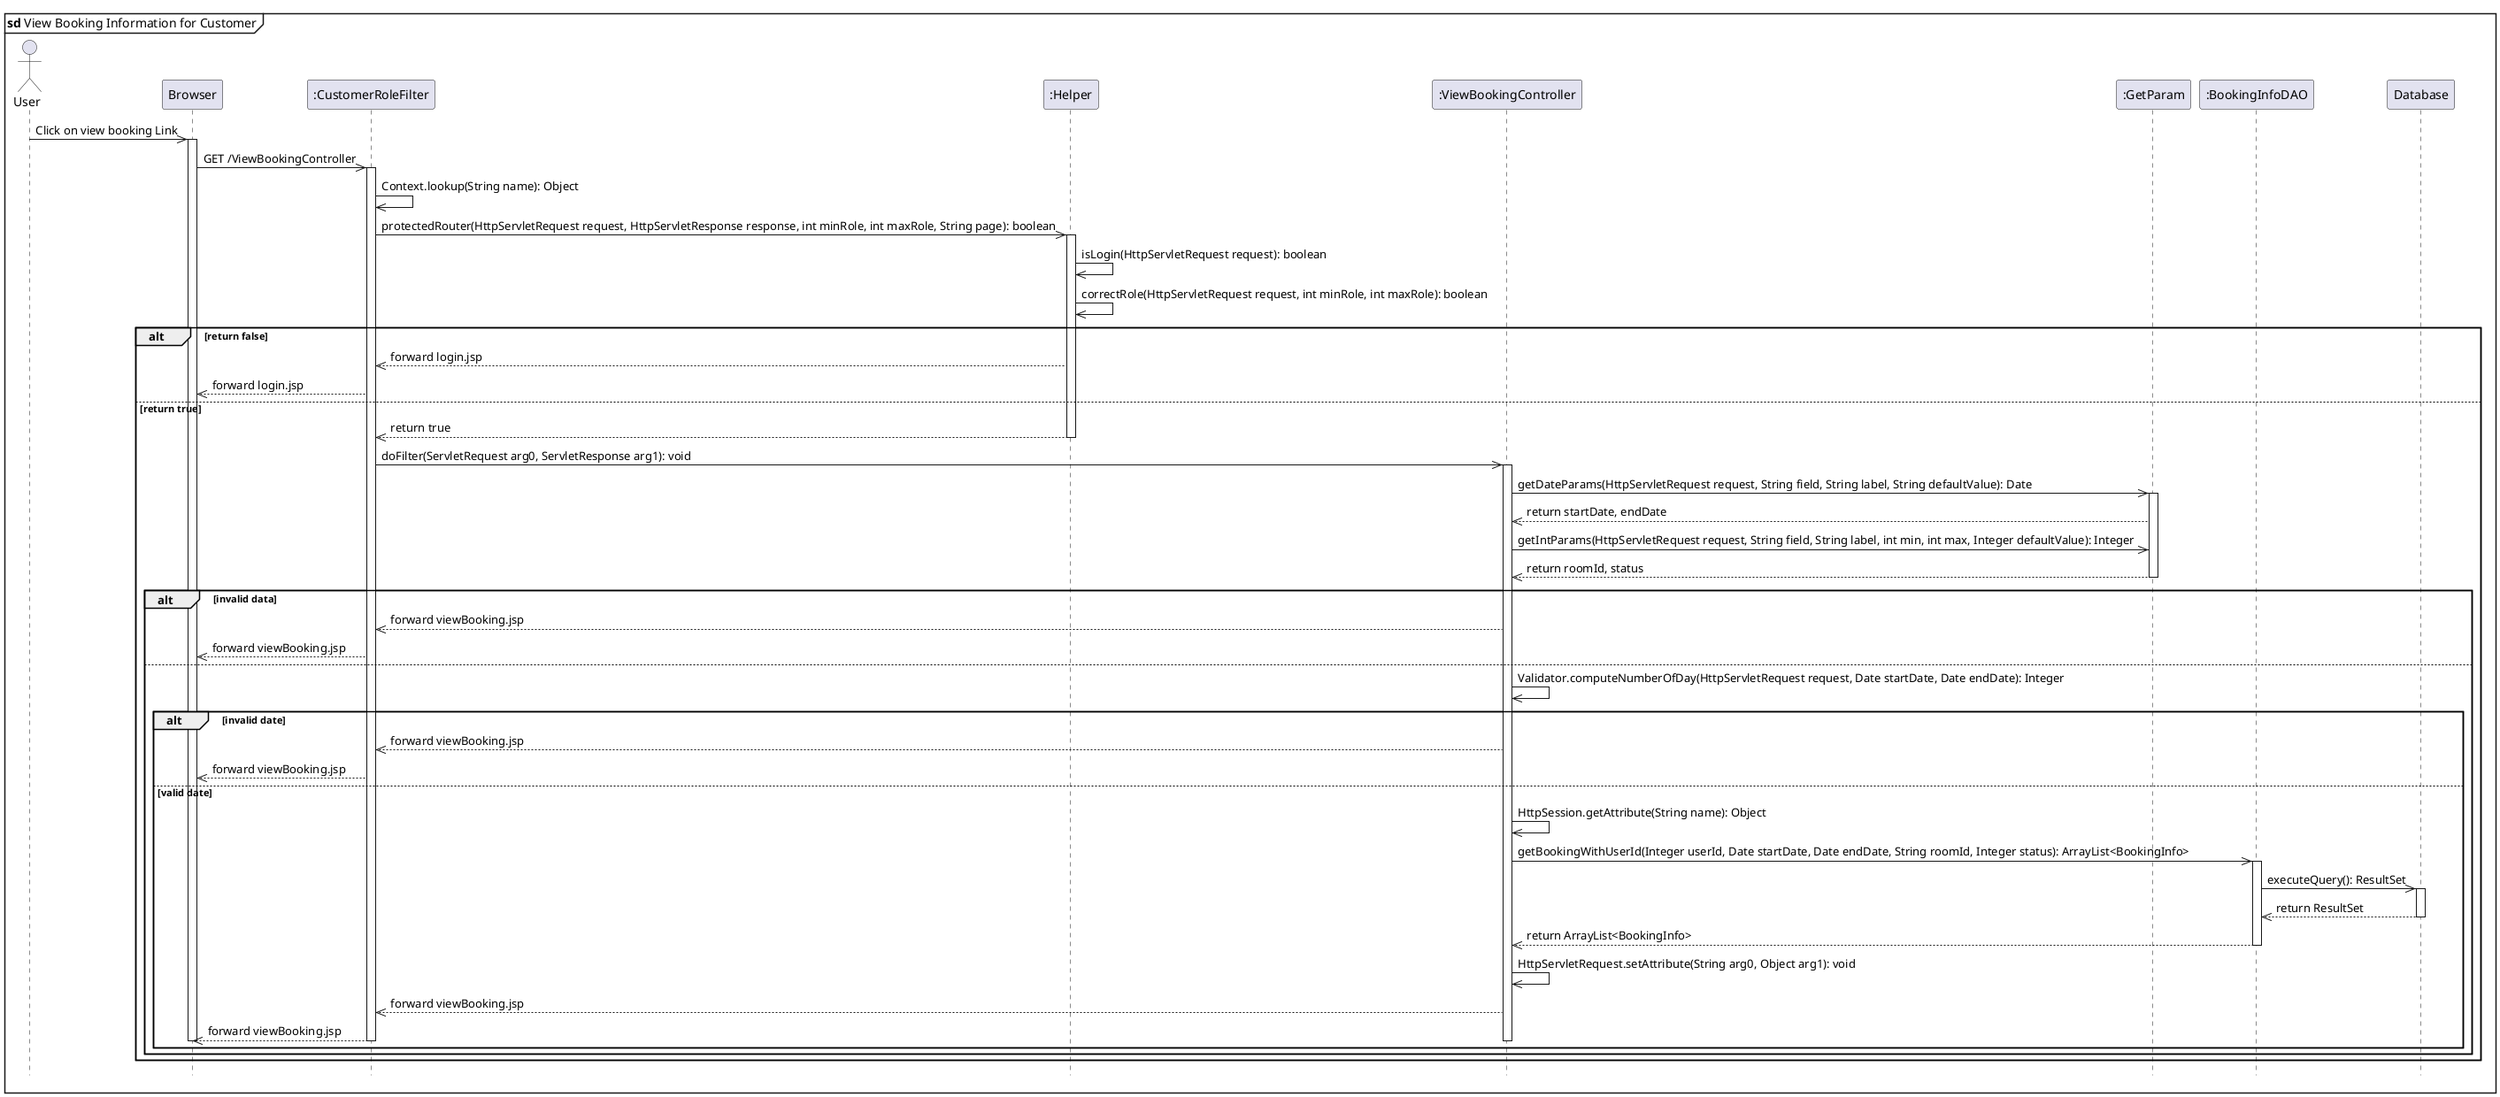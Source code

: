 @startuml viewBookingForCustomer

hide footbox
mainframe <b>sd</b> View Booking Information for Customer
actor User
participant "Browser" as Browser
participant ":CustomerRoleFilter" as CustomerRoleFilter
participant ":Helper" as Helper
participant ":ViewBookingController" as ViewBookingController
participant ":GetParam" as GetParam
participant ":BookingInfoDAO" as BookingInfoDAO
participant "Database" as DB

User ->> Browser: Click on view booking Link
activate Browser
Browser ->> CustomerRoleFilter: GET /ViewBookingController
activate CustomerRoleFilter
CustomerRoleFilter ->> CustomerRoleFilter: Context.lookup(String name): Object
CustomerRoleFilter ->> Helper: protectedRouter(HttpServletRequest request, HttpServletResponse response, int minRole, int maxRole, String page): boolean
activate Helper
Helper ->> Helper: isLogin(HttpServletRequest request): boolean
Helper ->> Helper: correctRole(HttpServletRequest request, int minRole, int maxRole): boolean
alt return false 
    Helper -->> CustomerRoleFilter: forward login.jsp
    CustomerRoleFilter -->> Browser: forward login.jsp
else return true
    Helper -->> CustomerRoleFilter: return true
    deactivate Helper
    CustomerRoleFilter ->> ViewBookingController: doFilter(ServletRequest arg0, ServletResponse arg1): void
    activate ViewBookingController
    ViewBookingController ->> GetParam: getDateParams(HttpServletRequest request, String field, String label, String defaultValue): Date
    activate GetParam
    GetParam -->> ViewBookingController:return startDate, endDate 
    ViewBookingController ->> GetParam: getIntParams(HttpServletRequest request, String field, String label, int min, int max, Integer defaultValue): Integer
    GetParam -->> ViewBookingController:return roomId, status
    deactivate GetParam
    alt invalid data 
        ViewBookingController -->> CustomerRoleFilter: forward viewBooking.jsp
        CustomerRoleFilter -->> Browser: forward viewBooking.jsp
    else 
        ViewBookingController ->> ViewBookingController: Validator.computeNumberOfDay(HttpServletRequest request, Date startDate, Date endDate): Integer
        alt invalid date 
            ViewBookingController -->> CustomerRoleFilter: forward viewBooking.jsp
            CustomerRoleFilter -->> Browser: forward viewBooking.jsp
        else valid date
            ViewBookingController ->> ViewBookingController:   HttpSession.getAttribute(String name): Object
            ViewBookingController ->>  BookingInfoDAO: getBookingWithUserId(Integer userId, Date startDate, Date endDate, String roomId, Integer status): ArrayList<BookingInfo>
            activate BookingInfoDAO
            BookingInfoDAO ->> DB: executeQuery(): ResultSet
            activate DB
            DB -->> BookingInfoDAO: return ResultSet
            deactivate DB
            BookingInfoDAO -->> ViewBookingController: return ArrayList<BookingInfo>
            deactivate BookingInfoDAO
            ViewBookingController ->> ViewBookingController: HttpServletRequest.setAttribute(String arg0, Object arg1): void
            ViewBookingController -->> CustomerRoleFilter: forward viewBooking.jsp
            CustomerRoleFilter -->> Browser: forward viewBooking.jsp
            deactivate CustomerRoleFilter
            deactivate ViewBookingController
            deactivate Browser
        end
    end
end

@enduml